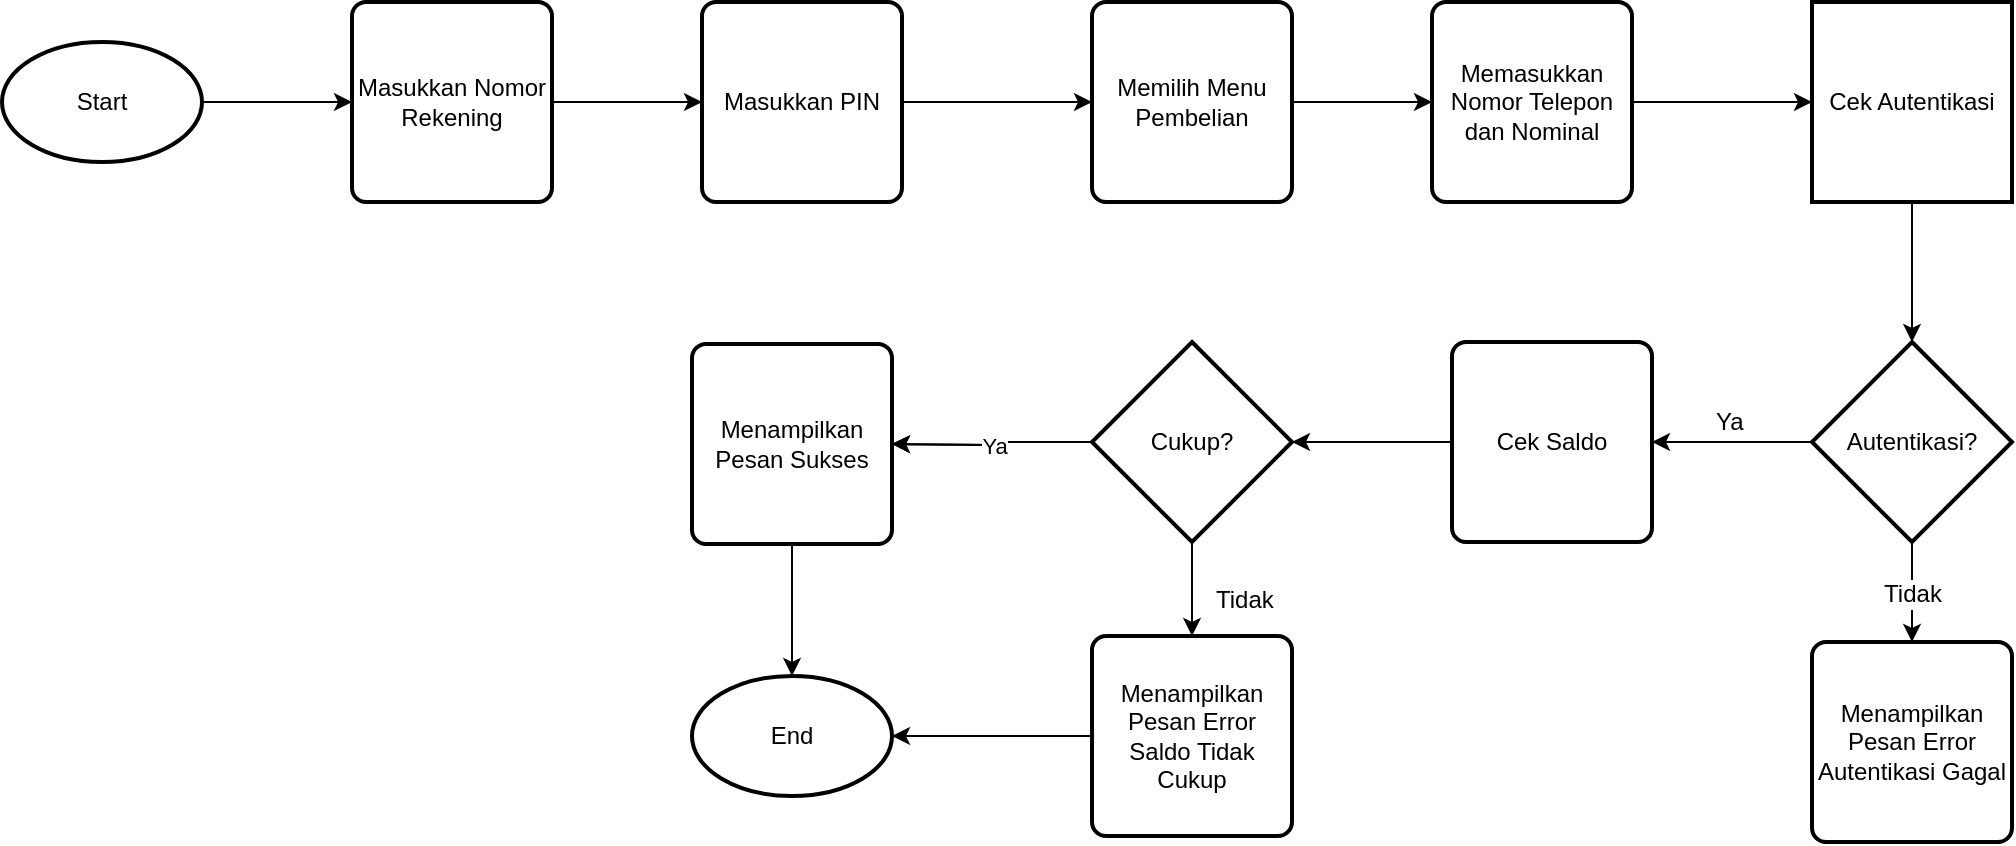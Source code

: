 <mxfile version="11.2.8" type="device" pages="1"><diagram name="Page-1" id="8ce9d11a-91a2-4d17-14d8-a56ed91bf033"><mxGraphModel dx="2511" dy="767" grid="1" gridSize="10" guides="1" tooltips="1" connect="1" arrows="1" fold="1" page="1" pageScale="1" pageWidth="1100" pageHeight="850" background="#ffffff" math="0" shadow="0"><root><mxCell id="0"/><mxCell id="1" parent="0"/><mxCell id="39A4AxSWUXQRfEwCBb4n-7" value="" style="edgeStyle=orthogonalEdgeStyle;rounded=0;orthogonalLoop=1;jettySize=auto;html=1;" edge="1" parent="1" source="39A4AxSWUXQRfEwCBb4n-2" target="39A4AxSWUXQRfEwCBb4n-6"><mxGeometry relative="1" as="geometry"/></mxCell><mxCell id="39A4AxSWUXQRfEwCBb4n-2" value="Start" style="strokeWidth=2;html=1;shape=mxgraph.flowchart.start_1;whiteSpace=wrap;" vertex="1" parent="1"><mxGeometry x="-295" y="450" width="100" height="60" as="geometry"/></mxCell><mxCell id="39A4AxSWUXQRfEwCBb4n-9" value="" style="edgeStyle=orthogonalEdgeStyle;rounded=0;orthogonalLoop=1;jettySize=auto;html=1;" edge="1" parent="1" source="39A4AxSWUXQRfEwCBb4n-6" target="39A4AxSWUXQRfEwCBb4n-8"><mxGeometry relative="1" as="geometry"/></mxCell><mxCell id="39A4AxSWUXQRfEwCBb4n-6" value="Masukkan Nomor Rekening" style="rounded=1;whiteSpace=wrap;html=1;absoluteArcSize=1;arcSize=14;strokeWidth=2;" vertex="1" parent="1"><mxGeometry x="-120" y="430" width="100" height="100" as="geometry"/></mxCell><mxCell id="39A4AxSWUXQRfEwCBb4n-12" value="" style="edgeStyle=orthogonalEdgeStyle;rounded=0;orthogonalLoop=1;jettySize=auto;html=1;" edge="1" parent="1" source="39A4AxSWUXQRfEwCBb4n-8" target="39A4AxSWUXQRfEwCBb4n-11"><mxGeometry relative="1" as="geometry"/></mxCell><mxCell id="39A4AxSWUXQRfEwCBb4n-8" value="Masukkan PIN" style="rounded=1;whiteSpace=wrap;html=1;absoluteArcSize=1;arcSize=14;strokeWidth=2;" vertex="1" parent="1"><mxGeometry x="55" y="430" width="100" height="100" as="geometry"/></mxCell><mxCell id="39A4AxSWUXQRfEwCBb4n-14" value="" style="edgeStyle=orthogonalEdgeStyle;rounded=0;orthogonalLoop=1;jettySize=auto;html=1;" edge="1" parent="1" source="39A4AxSWUXQRfEwCBb4n-11" target="39A4AxSWUXQRfEwCBb4n-13"><mxGeometry relative="1" as="geometry"/></mxCell><mxCell id="39A4AxSWUXQRfEwCBb4n-11" value="Memilih Menu Pembelian" style="rounded=1;whiteSpace=wrap;html=1;absoluteArcSize=1;arcSize=14;strokeWidth=2;" vertex="1" parent="1"><mxGeometry x="250" y="430" width="100" height="100" as="geometry"/></mxCell><mxCell id="39A4AxSWUXQRfEwCBb4n-70" style="edgeStyle=orthogonalEdgeStyle;rounded=0;orthogonalLoop=1;jettySize=auto;html=1;entryX=0;entryY=0.5;entryDx=0;entryDy=0;" edge="1" parent="1" source="39A4AxSWUXQRfEwCBb4n-13" target="39A4AxSWUXQRfEwCBb4n-31"><mxGeometry relative="1" as="geometry"/></mxCell><mxCell id="39A4AxSWUXQRfEwCBb4n-13" value="Memasukkan Nomor Telepon dan Nominal" style="rounded=1;whiteSpace=wrap;html=1;absoluteArcSize=1;arcSize=14;strokeWidth=2;" vertex="1" parent="1"><mxGeometry x="420" y="430" width="100" height="100" as="geometry"/></mxCell><mxCell id="39A4AxSWUXQRfEwCBb4n-73" style="edgeStyle=orthogonalEdgeStyle;rounded=0;orthogonalLoop=1;jettySize=auto;html=1;" edge="1" parent="1" source="39A4AxSWUXQRfEwCBb4n-31" target="39A4AxSWUXQRfEwCBb4n-19"><mxGeometry relative="1" as="geometry"/></mxCell><mxCell id="39A4AxSWUXQRfEwCBb4n-31" value="Cek Autentikasi" style="rounded=1;whiteSpace=wrap;html=1;absoluteArcSize=1;arcSize=0;strokeWidth=2;" vertex="1" parent="1"><mxGeometry x="610" y="430" width="100" height="100" as="geometry"/></mxCell><mxCell id="39A4AxSWUXQRfEwCBb4n-58" style="edgeStyle=orthogonalEdgeStyle;rounded=0;orthogonalLoop=1;jettySize=auto;html=1;" edge="1" parent="1" source="39A4AxSWUXQRfEwCBb4n-19" target="39A4AxSWUXQRfEwCBb4n-26"><mxGeometry relative="1" as="geometry"/></mxCell><mxCell id="39A4AxSWUXQRfEwCBb4n-59" value="Tidak" style="text;html=1;resizable=0;points=[];align=center;verticalAlign=middle;labelBackgroundColor=#ffffff;" vertex="1" connectable="0" parent="39A4AxSWUXQRfEwCBb4n-58"><mxGeometry x="0.029" relative="1" as="geometry"><mxPoint as="offset"/></mxGeometry></mxCell><mxCell id="39A4AxSWUXQRfEwCBb4n-74" style="edgeStyle=orthogonalEdgeStyle;rounded=0;orthogonalLoop=1;jettySize=auto;html=1;entryX=1;entryY=0.5;entryDx=0;entryDy=0;" edge="1" parent="1" source="39A4AxSWUXQRfEwCBb4n-19" target="39A4AxSWUXQRfEwCBb4n-23"><mxGeometry relative="1" as="geometry"/></mxCell><mxCell id="39A4AxSWUXQRfEwCBb4n-19" value="Autentikasi?" style="strokeWidth=2;html=1;shape=mxgraph.flowchart.decision;whiteSpace=wrap;" vertex="1" parent="1"><mxGeometry x="610" y="600" width="100" height="100" as="geometry"/></mxCell><mxCell id="39A4AxSWUXQRfEwCBb4n-35" style="edgeStyle=orthogonalEdgeStyle;rounded=0;orthogonalLoop=1;jettySize=auto;html=1;" edge="1" parent="1" source="39A4AxSWUXQRfEwCBb4n-23" target="39A4AxSWUXQRfEwCBb4n-34"><mxGeometry relative="1" as="geometry"/></mxCell><mxCell id="39A4AxSWUXQRfEwCBb4n-23" value="Cek Saldo" style="rounded=1;whiteSpace=wrap;html=1;absoluteArcSize=1;arcSize=14;strokeWidth=2;" vertex="1" parent="1"><mxGeometry x="430" y="600" width="100" height="100" as="geometry"/></mxCell><mxCell id="39A4AxSWUXQRfEwCBb4n-26" value="Menampilkan Pesan Error Autentikasi Gagal" style="rounded=1;whiteSpace=wrap;html=1;absoluteArcSize=1;arcSize=14;strokeWidth=2;" vertex="1" parent="1"><mxGeometry x="610" y="750" width="100" height="100" as="geometry"/></mxCell><mxCell id="39A4AxSWUXQRfEwCBb4n-38" style="edgeStyle=orthogonalEdgeStyle;rounded=0;orthogonalLoop=1;jettySize=auto;html=1;" edge="1" parent="1" source="39A4AxSWUXQRfEwCBb4n-34"><mxGeometry relative="1" as="geometry"><mxPoint x="150" y="651" as="targetPoint"/></mxGeometry></mxCell><mxCell id="39A4AxSWUXQRfEwCBb4n-43" value="Ya" style="edgeStyle=orthogonalEdgeStyle;rounded=0;orthogonalLoop=1;jettySize=auto;html=1;" edge="1" parent="1" source="39A4AxSWUXQRfEwCBb4n-34"><mxGeometry relative="1" as="geometry"><mxPoint x="150" y="651" as="targetPoint"/></mxGeometry></mxCell><mxCell id="39A4AxSWUXQRfEwCBb4n-76" style="edgeStyle=orthogonalEdgeStyle;rounded=0;orthogonalLoop=1;jettySize=auto;html=1;" edge="1" parent="1" source="39A4AxSWUXQRfEwCBb4n-34" target="39A4AxSWUXQRfEwCBb4n-40"><mxGeometry relative="1" as="geometry"/></mxCell><mxCell id="39A4AxSWUXQRfEwCBb4n-34" value="Cukup?" style="strokeWidth=2;html=1;shape=mxgraph.flowchart.decision;whiteSpace=wrap;" vertex="1" parent="1"><mxGeometry x="250" y="600" width="100" height="100" as="geometry"/></mxCell><mxCell id="39A4AxSWUXQRfEwCBb4n-36" value="End" style="strokeWidth=2;html=1;shape=mxgraph.flowchart.start_1;whiteSpace=wrap;" vertex="1" parent="1"><mxGeometry x="50" y="767" width="100" height="60" as="geometry"/></mxCell><mxCell id="39A4AxSWUXQRfEwCBb4n-79" style="edgeStyle=orthogonalEdgeStyle;rounded=0;orthogonalLoop=1;jettySize=auto;html=1;entryX=1;entryY=0.5;entryDx=0;entryDy=0;entryPerimeter=0;" edge="1" parent="1" source="39A4AxSWUXQRfEwCBb4n-40" target="39A4AxSWUXQRfEwCBb4n-36"><mxGeometry relative="1" as="geometry"/></mxCell><mxCell id="39A4AxSWUXQRfEwCBb4n-40" value="Menampilkan Pesan Error Saldo Tidak Cukup" style="rounded=1;whiteSpace=wrap;html=1;absoluteArcSize=1;arcSize=14;strokeWidth=2;" vertex="1" parent="1"><mxGeometry x="250" y="747" width="100" height="100" as="geometry"/></mxCell><mxCell id="39A4AxSWUXQRfEwCBb4n-66" style="edgeStyle=orthogonalEdgeStyle;rounded=0;orthogonalLoop=1;jettySize=auto;html=1;" edge="1" parent="1" source="39A4AxSWUXQRfEwCBb4n-65" target="39A4AxSWUXQRfEwCBb4n-36"><mxGeometry relative="1" as="geometry"/></mxCell><mxCell id="39A4AxSWUXQRfEwCBb4n-65" value="Menampilkan Pesan Sukses" style="rounded=1;whiteSpace=wrap;html=1;absoluteArcSize=1;arcSize=14;strokeWidth=2;" vertex="1" parent="1"><mxGeometry x="50" y="601" width="100" height="100" as="geometry"/></mxCell><mxCell id="39A4AxSWUXQRfEwCBb4n-75" value="Ya" style="text;html=1;resizable=0;points=[];autosize=1;align=left;verticalAlign=top;spacingTop=-4;" vertex="1" parent="1"><mxGeometry x="560" y="630" width="30" height="10" as="geometry"/></mxCell><mxCell id="39A4AxSWUXQRfEwCBb4n-80" value="Tidak" style="text;html=1;resizable=0;points=[];autosize=1;align=left;verticalAlign=top;spacingTop=-4;" vertex="1" parent="1"><mxGeometry x="310" y="718.5" width="40" height="10" as="geometry"/></mxCell></root></mxGraphModel></diagram></mxfile>